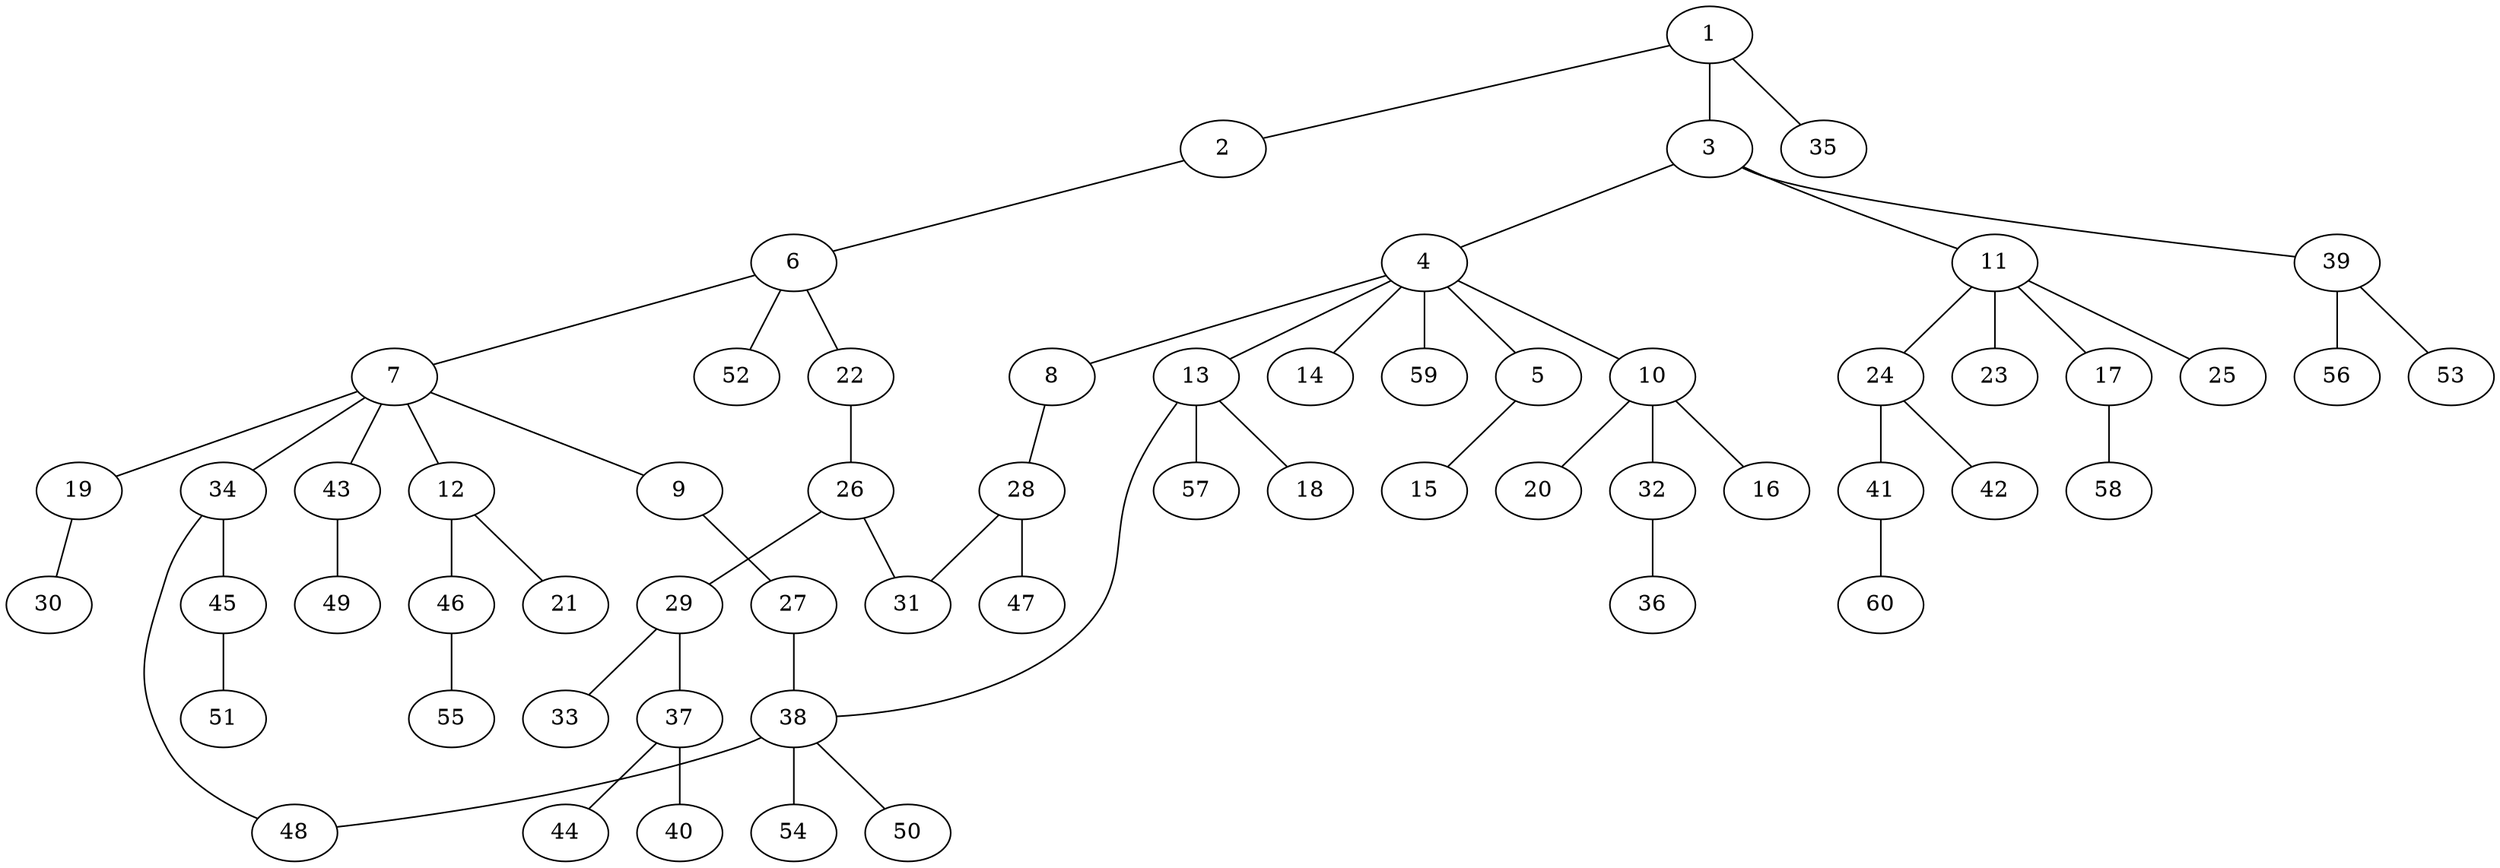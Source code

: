 graph graphname {1--2
1--3
1--35
2--6
3--4
3--11
3--39
4--5
4--8
4--10
4--13
4--14
4--59
5--15
6--7
6--22
6--52
7--9
7--12
7--19
7--34
7--43
8--28
9--27
10--16
10--20
10--32
11--17
11--23
11--24
11--25
12--21
12--46
13--18
13--38
13--57
17--58
19--30
22--26
24--41
24--42
26--29
26--31
27--38
28--31
28--47
29--33
29--37
32--36
34--45
34--48
37--40
37--44
38--48
38--50
38--54
39--53
39--56
41--60
43--49
45--51
46--55
}